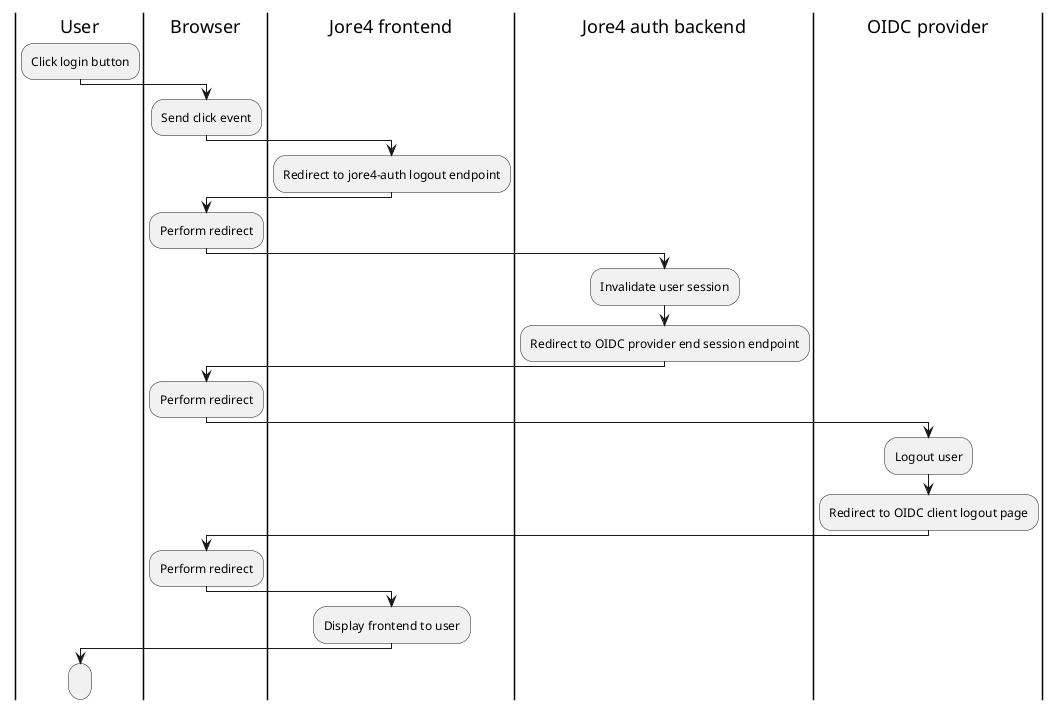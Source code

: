 @startuml
|User|
:Click login button;
|Browser|
:Send click event;
|Jore4 frontend|
:Redirect to jore4-auth logout endpoint;
|Browser|
:Perform redirect;
|Jore4 auth backend|
:Invalidate user session;
:Redirect to OIDC provider end session endpoint;
|Browser|
:Perform redirect;
|OIDC provider|
:Logout user;
:Redirect to OIDC client logout page;
|Browser|
:Perform redirect;
|Jore4 frontend|
:Display frontend to user;
|User|
:;
@enduml

